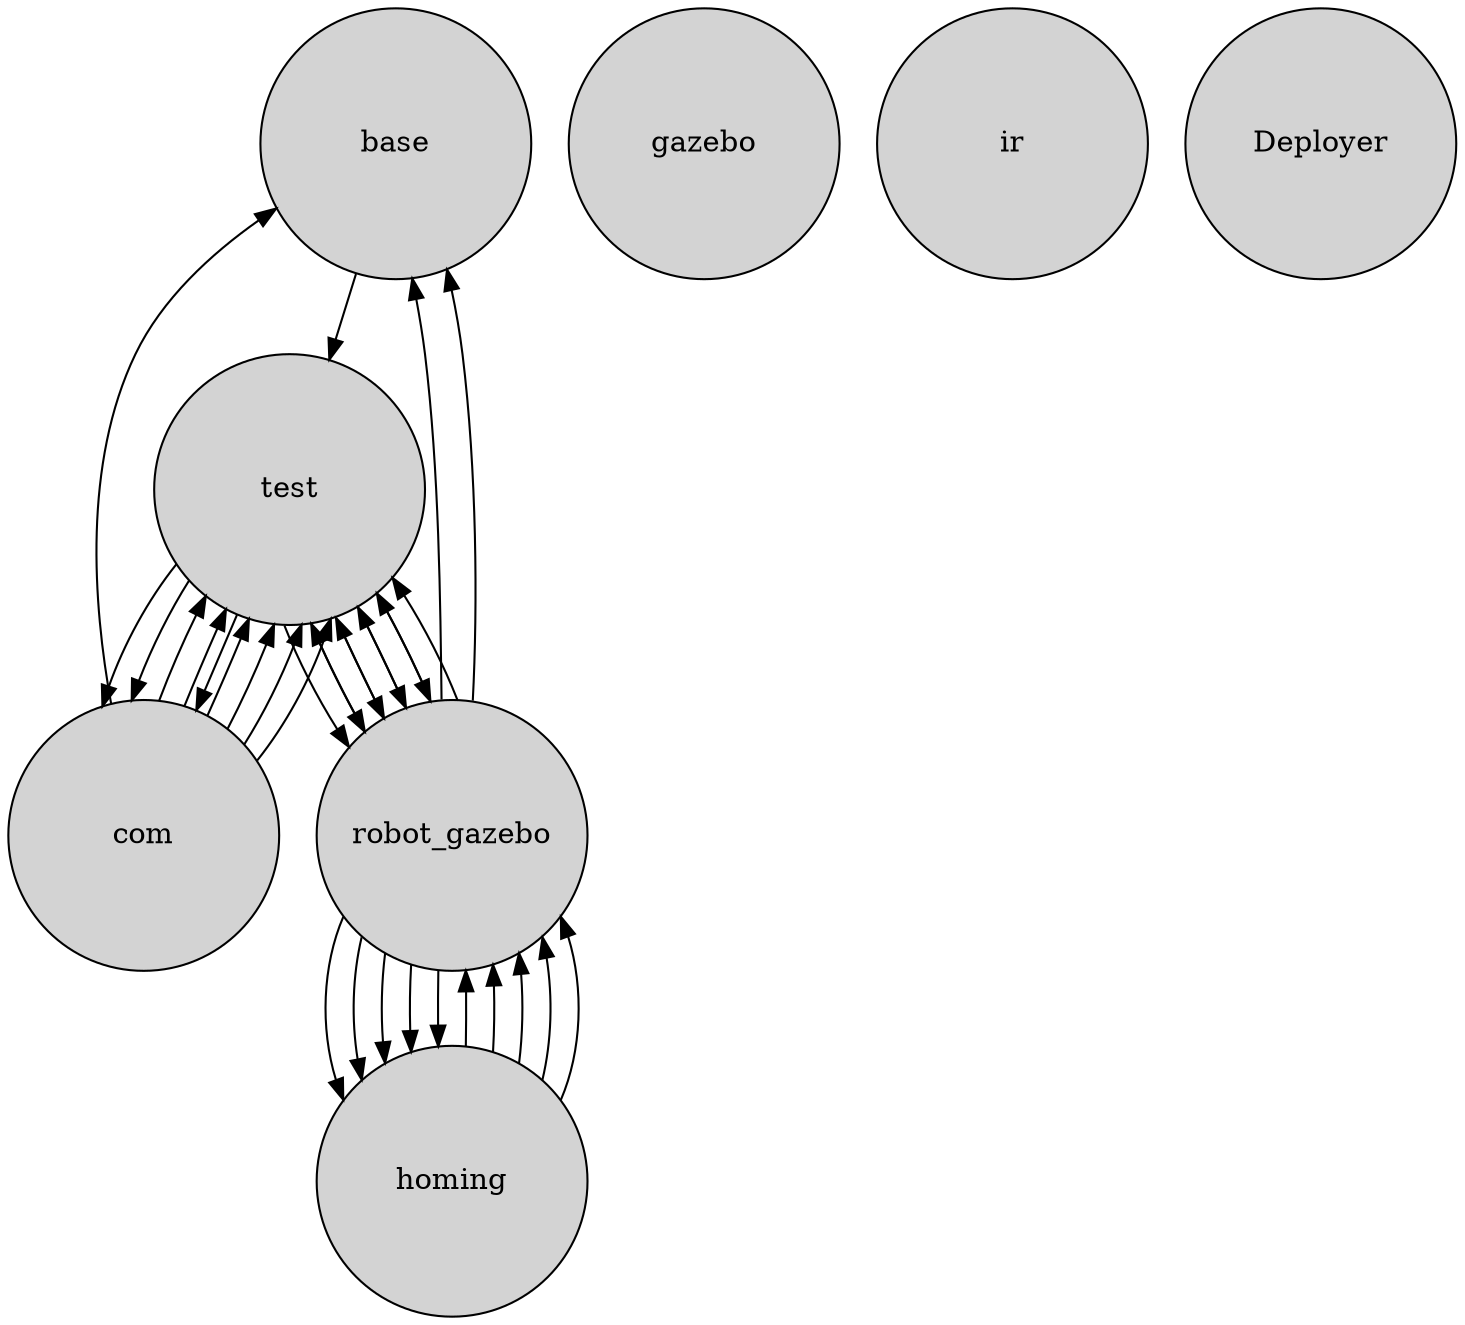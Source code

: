 digraph G { 
rankdir=TB; 
"base"[style=filled,width=1.8,height=1.8,];
"com"->"base"[ source="right_support_out_port", target="right_support_port"];
"robot_gazebo"->"base"[ source="left_leg_JointFeedback", target="left_leg_conf_in_port"];
"robot_gazebo"->"base"[ source="right_leg_JointFeedback", target="right_leg_conf_in_port"];
"com"[style=filled,width=1.8,height=1.8,];
"test"->"com"[ source="real_com_out_port", target="current_com_in_port"];
"test"->"com"[ source="left_leg_real_pose_out_port", target="current_left_pose_in_port"];
"test"->"com"[ source="right_leg_real_pose_out_port", target="current_right_pose_in_port"];
"gazebo"[style=filled,width=1.8,height=1.8,];
"homing"[style=filled,width=1.8,height=1.8,];
"robot_gazebo"->"homing"[ source="left_arm_JointFeedback", target="left_arm_input_port"];
"robot_gazebo"->"homing"[ source="right_arm_JointFeedback", target="right_arm_input_port"];
"robot_gazebo"->"homing"[ source="left_leg_JointFeedback", target="left_leg_input_port"];
"robot_gazebo"->"homing"[ source="right_leg_JointFeedback", target="right_leg_input_port"];
"robot_gazebo"->"homing"[ source="torso_JointFeedback", target="torso_input_port"];
"ir"[style=filled,width=1.8,height=1.8,];
"robot_gazebo"[style=filled,width=1.8,height=1.8,];
"test"->"robot_gazebo"[ source="left_arm_computed_conf_out_port", target="left_arm_JointPositionCtrl"];
"homing"->"robot_gazebo"[ source="left_arm_output_port", target="left_arm_JointPositionCtrl"];
"test"->"robot_gazebo"[ source="left_leg_computed_conf_out_port", target="left_leg_JointPositionCtrl"];
"homing"->"robot_gazebo"[ source="left_leg_output_port", target="left_leg_JointPositionCtrl"];
"test"->"robot_gazebo"[ source="right_arm_computed_conf_out_port", target="right_arm_JointPositionCtrl"];
"homing"->"robot_gazebo"[ source="right_arm_output_port", target="right_arm_JointPositionCtrl"];
"test"->"robot_gazebo"[ source="right_leg_computed_conf_out_port", target="right_leg_JointPositionCtrl"];
"homing"->"robot_gazebo"[ source="right_leg_output_port", target="right_leg_JointPositionCtrl"];
"test"->"robot_gazebo"[ source="torso_computed_conf_out_port", target="torso_JointPositionCtrl"];
"homing"->"robot_gazebo"[ source="torso_output_port", target="torso_JointPositionCtrl"];
"test"[style=filled,width=1.8,height=1.8,];
"robot_gazebo"->"test"[ source="torso_JointFeedback", target="torso_cur_conf_in_port"];
"robot_gazebo"->"test"[ source="right_leg_JointFeedback", target="right_leg_cur_conf_in_port"];
"com"->"test"[ source="right_foot_xd_out_port", target="right_leg_des_xdot_in_port"];
"com"->"test"[ source="right_foot_x_out_port", target="right_leg_des_x_in_port"];
"robot_gazebo"->"test"[ source="left_leg_JointFeedback", target="left_leg_cur_conf_in_port"];
"com"->"test"[ source="left_foot_xd_out_port", target="left_leg_des_xdot_in_port"];
"com"->"test"[ source="left_foot_x_out_port", target="left_leg_des_x_in_port"];
"robot_gazebo"->"test"[ source="right_arm_JointFeedback", target="right_arm_cur_conf_in_port"];
"robot_gazebo"->"test"[ source="left_arm_JointFeedback", target="left_arm_cur_conf_in_port"];
"base"->"test"[ source="floating_base_pose_out_port", target="floating_base_pose_in_port"];
"com"->"test"[ source="com_des_out_port", target="des_com_pos_in_port"];
"com"->"test"[ source="com_d_des_out_port", target="des_com_vel_in_port"];
"Deployer"[style=filled,width=1.8,height=1.8,];
}
